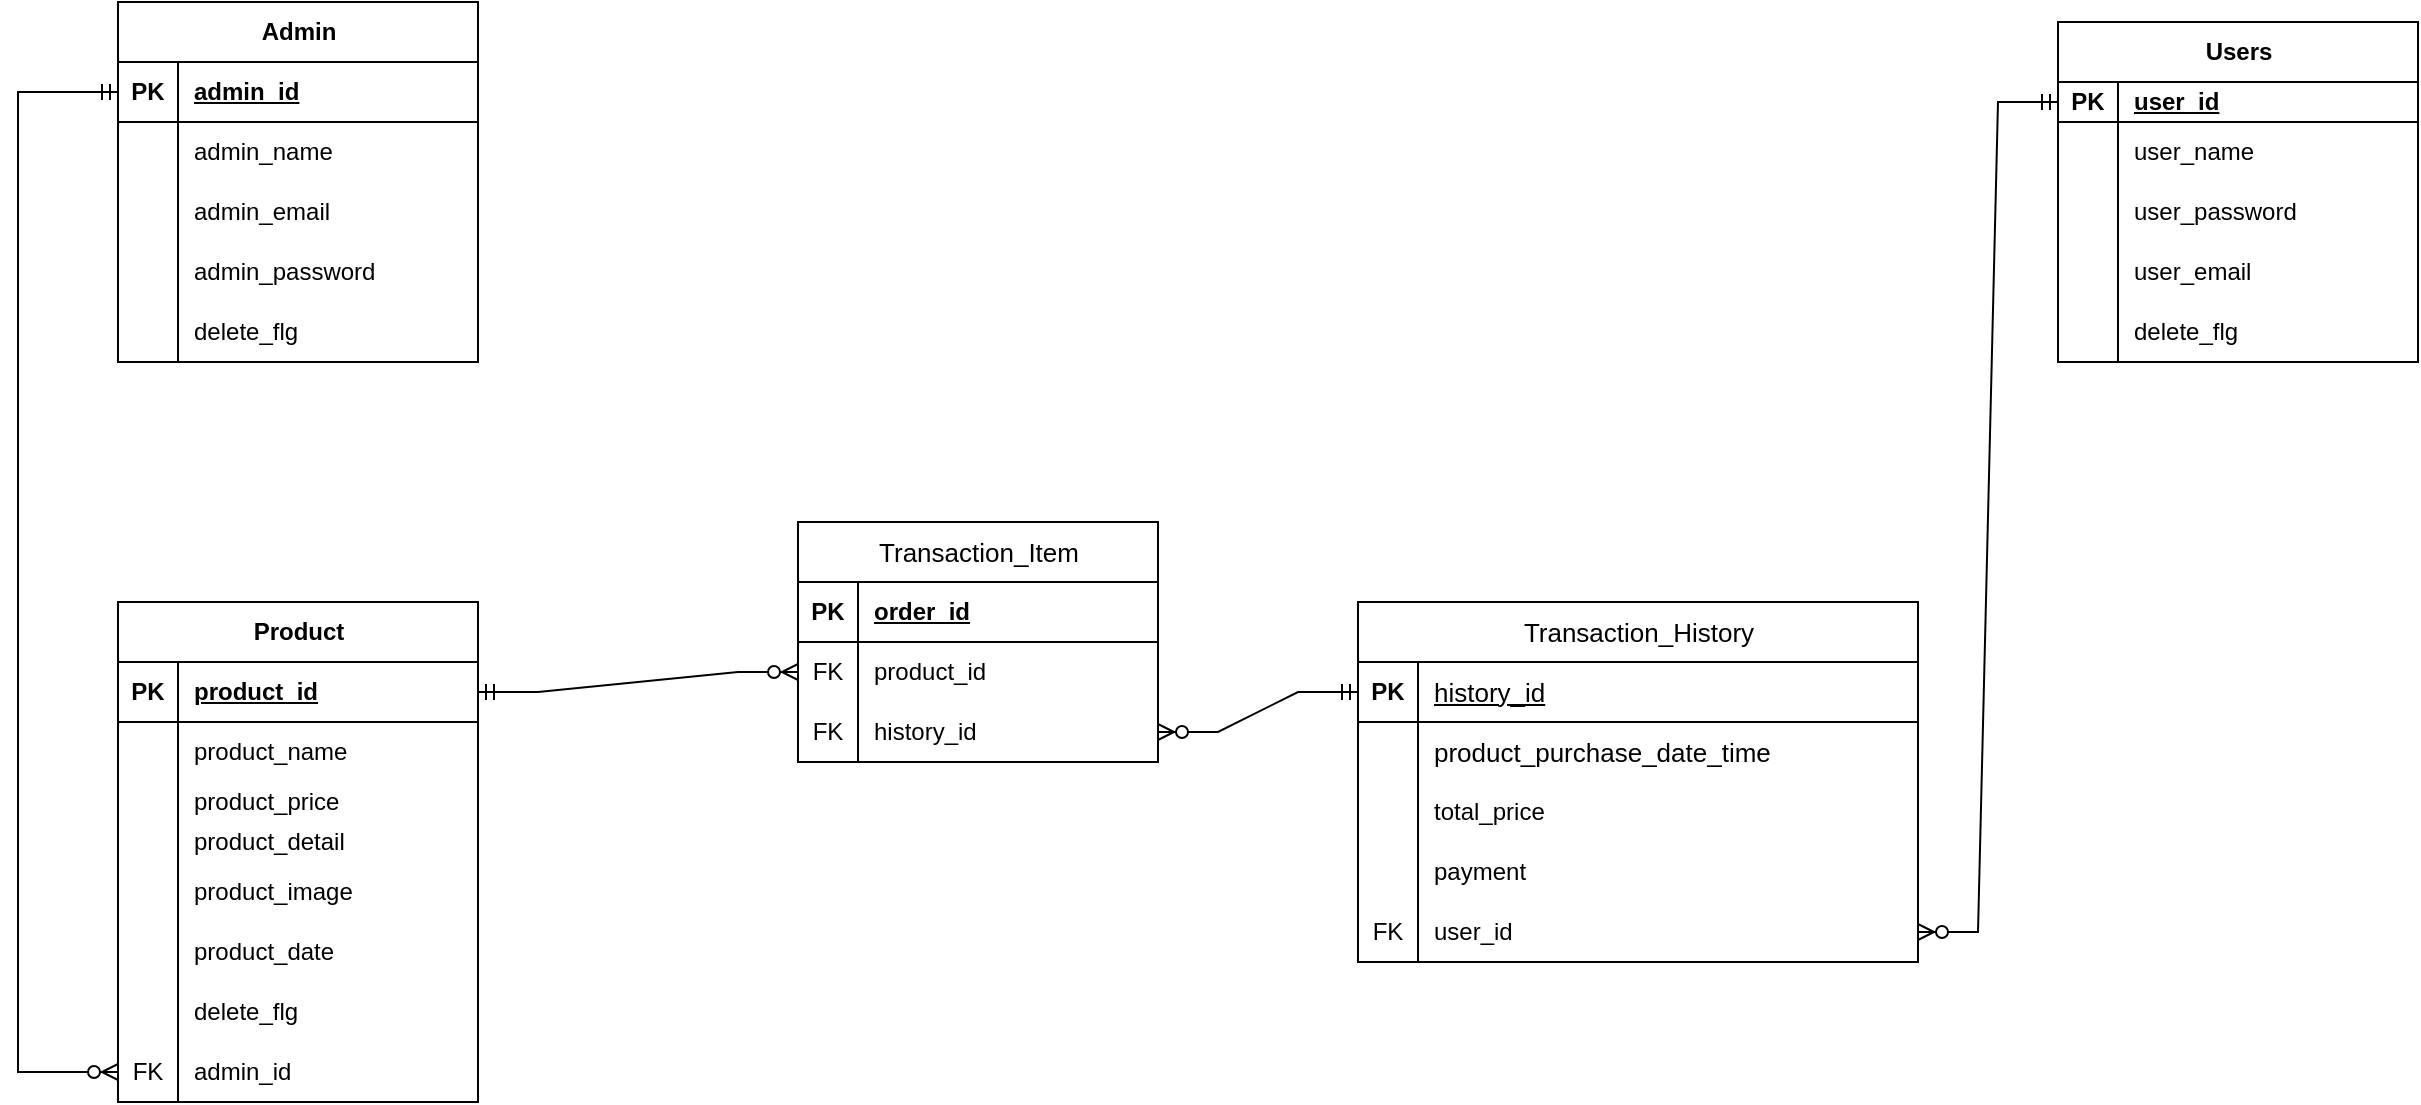 <mxfile version="24.0.1" type="device" pages="3">
  <diagram name="ER" id="mHWTuoAGhgJ_keY031KC">
    <mxGraphModel dx="2261" dy="746" grid="1" gridSize="10" guides="1" tooltips="1" connect="1" arrows="1" fold="1" page="1" pageScale="1" pageWidth="827" pageHeight="1169" math="0" shadow="0">
      <root>
        <mxCell id="0" />
        <mxCell id="1" parent="0" />
        <mxCell id="virGl1MWygmbbHJwFy9H-1" value="Admin" style="shape=table;startSize=30;container=1;collapsible=1;childLayout=tableLayout;fixedRows=1;rowLines=0;fontStyle=1;align=center;resizeLast=1;html=1;" parent="1" vertex="1">
          <mxGeometry x="50" y="20" width="180" height="180" as="geometry" />
        </mxCell>
        <mxCell id="virGl1MWygmbbHJwFy9H-2" value="" style="shape=tableRow;horizontal=0;startSize=0;swimlaneHead=0;swimlaneBody=0;fillColor=none;collapsible=0;dropTarget=0;points=[[0,0.5],[1,0.5]];portConstraint=eastwest;top=0;left=0;right=0;bottom=1;" parent="virGl1MWygmbbHJwFy9H-1" vertex="1">
          <mxGeometry y="30" width="180" height="30" as="geometry" />
        </mxCell>
        <mxCell id="virGl1MWygmbbHJwFy9H-3" value="PK" style="shape=partialRectangle;connectable=0;fillColor=none;top=0;left=0;bottom=0;right=0;fontStyle=1;overflow=hidden;whiteSpace=wrap;html=1;" parent="virGl1MWygmbbHJwFy9H-2" vertex="1">
          <mxGeometry width="30" height="30" as="geometry">
            <mxRectangle width="30" height="30" as="alternateBounds" />
          </mxGeometry>
        </mxCell>
        <mxCell id="virGl1MWygmbbHJwFy9H-4" value="admin_id" style="shape=partialRectangle;connectable=0;fillColor=none;top=0;left=0;bottom=0;right=0;align=left;spacingLeft=6;fontStyle=5;overflow=hidden;whiteSpace=wrap;html=1;" parent="virGl1MWygmbbHJwFy9H-2" vertex="1">
          <mxGeometry x="30" width="150" height="30" as="geometry">
            <mxRectangle width="150" height="30" as="alternateBounds" />
          </mxGeometry>
        </mxCell>
        <mxCell id="virGl1MWygmbbHJwFy9H-5" value="" style="shape=tableRow;horizontal=0;startSize=0;swimlaneHead=0;swimlaneBody=0;fillColor=none;collapsible=0;dropTarget=0;points=[[0,0.5],[1,0.5]];portConstraint=eastwest;top=0;left=0;right=0;bottom=0;" parent="virGl1MWygmbbHJwFy9H-1" vertex="1">
          <mxGeometry y="60" width="180" height="30" as="geometry" />
        </mxCell>
        <mxCell id="virGl1MWygmbbHJwFy9H-6" value="" style="shape=partialRectangle;connectable=0;fillColor=none;top=0;left=0;bottom=0;right=0;editable=1;overflow=hidden;whiteSpace=wrap;html=1;" parent="virGl1MWygmbbHJwFy9H-5" vertex="1">
          <mxGeometry width="30" height="30" as="geometry">
            <mxRectangle width="30" height="30" as="alternateBounds" />
          </mxGeometry>
        </mxCell>
        <mxCell id="virGl1MWygmbbHJwFy9H-7" value="admin_name" style="shape=partialRectangle;connectable=0;fillColor=none;top=0;left=0;bottom=0;right=0;align=left;spacingLeft=6;overflow=hidden;whiteSpace=wrap;html=1;" parent="virGl1MWygmbbHJwFy9H-5" vertex="1">
          <mxGeometry x="30" width="150" height="30" as="geometry">
            <mxRectangle width="150" height="30" as="alternateBounds" />
          </mxGeometry>
        </mxCell>
        <mxCell id="virGl1MWygmbbHJwFy9H-8" value="" style="shape=tableRow;horizontal=0;startSize=0;swimlaneHead=0;swimlaneBody=0;fillColor=none;collapsible=0;dropTarget=0;points=[[0,0.5],[1,0.5]];portConstraint=eastwest;top=0;left=0;right=0;bottom=0;" parent="virGl1MWygmbbHJwFy9H-1" vertex="1">
          <mxGeometry y="90" width="180" height="30" as="geometry" />
        </mxCell>
        <mxCell id="virGl1MWygmbbHJwFy9H-9" value="" style="shape=partialRectangle;connectable=0;fillColor=none;top=0;left=0;bottom=0;right=0;editable=1;overflow=hidden;whiteSpace=wrap;html=1;" parent="virGl1MWygmbbHJwFy9H-8" vertex="1">
          <mxGeometry width="30" height="30" as="geometry">
            <mxRectangle width="30" height="30" as="alternateBounds" />
          </mxGeometry>
        </mxCell>
        <mxCell id="virGl1MWygmbbHJwFy9H-10" value="admin_email" style="shape=partialRectangle;connectable=0;fillColor=none;top=0;left=0;bottom=0;right=0;align=left;spacingLeft=6;overflow=hidden;whiteSpace=wrap;html=1;" parent="virGl1MWygmbbHJwFy9H-8" vertex="1">
          <mxGeometry x="30" width="150" height="30" as="geometry">
            <mxRectangle width="150" height="30" as="alternateBounds" />
          </mxGeometry>
        </mxCell>
        <mxCell id="virGl1MWygmbbHJwFy9H-11" value="" style="shape=tableRow;horizontal=0;startSize=0;swimlaneHead=0;swimlaneBody=0;fillColor=none;collapsible=0;dropTarget=0;points=[[0,0.5],[1,0.5]];portConstraint=eastwest;top=0;left=0;right=0;bottom=0;" parent="virGl1MWygmbbHJwFy9H-1" vertex="1">
          <mxGeometry y="120" width="180" height="30" as="geometry" />
        </mxCell>
        <mxCell id="virGl1MWygmbbHJwFy9H-12" value="" style="shape=partialRectangle;connectable=0;fillColor=none;top=0;left=0;bottom=0;right=0;editable=1;overflow=hidden;whiteSpace=wrap;html=1;" parent="virGl1MWygmbbHJwFy9H-11" vertex="1">
          <mxGeometry width="30" height="30" as="geometry">
            <mxRectangle width="30" height="30" as="alternateBounds" />
          </mxGeometry>
        </mxCell>
        <mxCell id="virGl1MWygmbbHJwFy9H-13" value="admin_password" style="shape=partialRectangle;connectable=0;fillColor=none;top=0;left=0;bottom=0;right=0;align=left;spacingLeft=6;overflow=hidden;whiteSpace=wrap;html=1;" parent="virGl1MWygmbbHJwFy9H-11" vertex="1">
          <mxGeometry x="30" width="150" height="30" as="geometry">
            <mxRectangle width="150" height="30" as="alternateBounds" />
          </mxGeometry>
        </mxCell>
        <mxCell id="virGl1MWygmbbHJwFy9H-14" style="shape=tableRow;horizontal=0;startSize=0;swimlaneHead=0;swimlaneBody=0;fillColor=none;collapsible=0;dropTarget=0;points=[[0,0.5],[1,0.5]];portConstraint=eastwest;top=0;left=0;right=0;bottom=0;" parent="virGl1MWygmbbHJwFy9H-1" vertex="1">
          <mxGeometry y="150" width="180" height="30" as="geometry" />
        </mxCell>
        <mxCell id="virGl1MWygmbbHJwFy9H-15" style="shape=partialRectangle;connectable=0;fillColor=none;top=0;left=0;bottom=0;right=0;editable=1;overflow=hidden;whiteSpace=wrap;html=1;" parent="virGl1MWygmbbHJwFy9H-14" vertex="1">
          <mxGeometry width="30" height="30" as="geometry">
            <mxRectangle width="30" height="30" as="alternateBounds" />
          </mxGeometry>
        </mxCell>
        <mxCell id="virGl1MWygmbbHJwFy9H-16" value="delete_flg" style="shape=partialRectangle;connectable=0;fillColor=none;top=0;left=0;bottom=0;right=0;align=left;spacingLeft=6;overflow=hidden;whiteSpace=wrap;html=1;" parent="virGl1MWygmbbHJwFy9H-14" vertex="1">
          <mxGeometry x="30" width="150" height="30" as="geometry">
            <mxRectangle width="150" height="30" as="alternateBounds" />
          </mxGeometry>
        </mxCell>
        <mxCell id="virGl1MWygmbbHJwFy9H-17" value="&lt;span style=&quot;font-family: Arial; font-size: 13px; font-weight: 400; text-align: left; white-space: pre-wrap; background-color: rgb(255, 255, 255);&quot;&gt;Transaction_History&lt;/span&gt;" style="shape=table;startSize=30;container=1;collapsible=1;childLayout=tableLayout;fixedRows=1;rowLines=0;fontStyle=1;align=center;resizeLast=1;html=1;" parent="1" vertex="1">
          <mxGeometry x="670" y="320" width="280" height="180" as="geometry" />
        </mxCell>
        <mxCell id="virGl1MWygmbbHJwFy9H-18" value="" style="shape=tableRow;horizontal=0;startSize=0;swimlaneHead=0;swimlaneBody=0;fillColor=none;collapsible=0;dropTarget=0;points=[[0,0.5],[1,0.5]];portConstraint=eastwest;top=0;left=0;right=0;bottom=1;" parent="virGl1MWygmbbHJwFy9H-17" vertex="1">
          <mxGeometry y="30" width="280" height="30" as="geometry" />
        </mxCell>
        <mxCell id="virGl1MWygmbbHJwFy9H-19" value="PK" style="shape=partialRectangle;connectable=0;fillColor=none;top=0;left=0;bottom=0;right=0;fontStyle=1;overflow=hidden;whiteSpace=wrap;html=1;" parent="virGl1MWygmbbHJwFy9H-18" vertex="1">
          <mxGeometry width="30" height="30" as="geometry">
            <mxRectangle width="30" height="30" as="alternateBounds" />
          </mxGeometry>
        </mxCell>
        <mxCell id="virGl1MWygmbbHJwFy9H-20" value="&lt;span style=&quot;font-family: Arial; font-size: 13px; font-weight: 400; white-space-collapse: preserve; background-color: rgb(255, 255, 255);&quot;&gt;history_id&lt;/span&gt;" style="shape=partialRectangle;connectable=0;fillColor=none;top=0;left=0;bottom=0;right=0;align=left;spacingLeft=6;fontStyle=5;overflow=hidden;whiteSpace=wrap;html=1;" parent="virGl1MWygmbbHJwFy9H-18" vertex="1">
          <mxGeometry x="30" width="250" height="30" as="geometry">
            <mxRectangle width="250" height="30" as="alternateBounds" />
          </mxGeometry>
        </mxCell>
        <mxCell id="virGl1MWygmbbHJwFy9H-21" value="" style="shape=tableRow;horizontal=0;startSize=0;swimlaneHead=0;swimlaneBody=0;fillColor=none;collapsible=0;dropTarget=0;points=[[0,0.5],[1,0.5]];portConstraint=eastwest;top=0;left=0;right=0;bottom=0;" parent="virGl1MWygmbbHJwFy9H-17" vertex="1">
          <mxGeometry y="60" width="280" height="30" as="geometry" />
        </mxCell>
        <mxCell id="virGl1MWygmbbHJwFy9H-22" value="" style="shape=partialRectangle;connectable=0;fillColor=none;top=0;left=0;bottom=0;right=0;editable=1;overflow=hidden;whiteSpace=wrap;html=1;" parent="virGl1MWygmbbHJwFy9H-21" vertex="1">
          <mxGeometry width="30" height="30" as="geometry">
            <mxRectangle width="30" height="30" as="alternateBounds" />
          </mxGeometry>
        </mxCell>
        <mxCell id="virGl1MWygmbbHJwFy9H-23" value="&lt;span style=&quot;font-family: Arial; font-size: 13px; white-space-collapse: preserve; background-color: rgb(255, 255, 255);&quot;&gt;product_purchase_date_time&lt;/span&gt;" style="shape=partialRectangle;connectable=0;fillColor=none;top=0;left=0;bottom=0;right=0;align=left;spacingLeft=6;overflow=hidden;whiteSpace=wrap;html=1;" parent="virGl1MWygmbbHJwFy9H-21" vertex="1">
          <mxGeometry x="30" width="250" height="30" as="geometry">
            <mxRectangle width="250" height="30" as="alternateBounds" />
          </mxGeometry>
        </mxCell>
        <mxCell id="virGl1MWygmbbHJwFy9H-24" value="" style="shape=tableRow;horizontal=0;startSize=0;swimlaneHead=0;swimlaneBody=0;fillColor=none;collapsible=0;dropTarget=0;points=[[0,0.5],[1,0.5]];portConstraint=eastwest;top=0;left=0;right=0;bottom=0;" parent="virGl1MWygmbbHJwFy9H-17" vertex="1">
          <mxGeometry y="90" width="280" height="30" as="geometry" />
        </mxCell>
        <mxCell id="virGl1MWygmbbHJwFy9H-25" value="" style="shape=partialRectangle;connectable=0;fillColor=none;top=0;left=0;bottom=0;right=0;editable=1;overflow=hidden;whiteSpace=wrap;html=1;" parent="virGl1MWygmbbHJwFy9H-24" vertex="1">
          <mxGeometry width="30" height="30" as="geometry">
            <mxRectangle width="30" height="30" as="alternateBounds" />
          </mxGeometry>
        </mxCell>
        <mxCell id="virGl1MWygmbbHJwFy9H-26" value="total_price" style="shape=partialRectangle;connectable=0;fillColor=none;top=0;left=0;bottom=0;right=0;align=left;spacingLeft=6;overflow=hidden;whiteSpace=wrap;html=1;" parent="virGl1MWygmbbHJwFy9H-24" vertex="1">
          <mxGeometry x="30" width="250" height="30" as="geometry">
            <mxRectangle width="250" height="30" as="alternateBounds" />
          </mxGeometry>
        </mxCell>
        <mxCell id="virGl1MWygmbbHJwFy9H-27" value="" style="shape=tableRow;horizontal=0;startSize=0;swimlaneHead=0;swimlaneBody=0;fillColor=none;collapsible=0;dropTarget=0;points=[[0,0.5],[1,0.5]];portConstraint=eastwest;top=0;left=0;right=0;bottom=0;" parent="virGl1MWygmbbHJwFy9H-17" vertex="1">
          <mxGeometry y="120" width="280" height="30" as="geometry" />
        </mxCell>
        <mxCell id="virGl1MWygmbbHJwFy9H-28" value="" style="shape=partialRectangle;connectable=0;fillColor=none;top=0;left=0;bottom=0;right=0;editable=1;overflow=hidden;whiteSpace=wrap;html=1;" parent="virGl1MWygmbbHJwFy9H-27" vertex="1">
          <mxGeometry width="30" height="30" as="geometry">
            <mxRectangle width="30" height="30" as="alternateBounds" />
          </mxGeometry>
        </mxCell>
        <mxCell id="virGl1MWygmbbHJwFy9H-29" value="payment" style="shape=partialRectangle;connectable=0;fillColor=none;top=0;left=0;bottom=0;right=0;align=left;spacingLeft=6;overflow=hidden;whiteSpace=wrap;html=1;" parent="virGl1MWygmbbHJwFy9H-27" vertex="1">
          <mxGeometry x="30" width="250" height="30" as="geometry">
            <mxRectangle width="250" height="30" as="alternateBounds" />
          </mxGeometry>
        </mxCell>
        <mxCell id="virGl1MWygmbbHJwFy9H-95" style="shape=tableRow;horizontal=0;startSize=0;swimlaneHead=0;swimlaneBody=0;fillColor=none;collapsible=0;dropTarget=0;points=[[0,0.5],[1,0.5]];portConstraint=eastwest;top=0;left=0;right=0;bottom=0;" parent="virGl1MWygmbbHJwFy9H-17" vertex="1">
          <mxGeometry y="150" width="280" height="30" as="geometry" />
        </mxCell>
        <mxCell id="virGl1MWygmbbHJwFy9H-96" value="FK" style="shape=partialRectangle;connectable=0;fillColor=none;top=0;left=0;bottom=0;right=0;editable=1;overflow=hidden;whiteSpace=wrap;html=1;" parent="virGl1MWygmbbHJwFy9H-95" vertex="1">
          <mxGeometry width="30" height="30" as="geometry">
            <mxRectangle width="30" height="30" as="alternateBounds" />
          </mxGeometry>
        </mxCell>
        <mxCell id="virGl1MWygmbbHJwFy9H-97" value="user_id" style="shape=partialRectangle;connectable=0;fillColor=none;top=0;left=0;bottom=0;right=0;align=left;spacingLeft=6;overflow=hidden;whiteSpace=wrap;html=1;" parent="virGl1MWygmbbHJwFy9H-95" vertex="1">
          <mxGeometry x="30" width="250" height="30" as="geometry">
            <mxRectangle width="250" height="30" as="alternateBounds" />
          </mxGeometry>
        </mxCell>
        <mxCell id="virGl1MWygmbbHJwFy9H-30" value="Users" style="shape=table;startSize=30;container=1;collapsible=1;childLayout=tableLayout;fixedRows=1;rowLines=0;fontStyle=1;align=center;resizeLast=1;html=1;" parent="1" vertex="1">
          <mxGeometry x="1020" y="30" width="180" height="170" as="geometry" />
        </mxCell>
        <mxCell id="virGl1MWygmbbHJwFy9H-31" value="" style="shape=tableRow;horizontal=0;startSize=0;swimlaneHead=0;swimlaneBody=0;fillColor=none;collapsible=0;dropTarget=0;points=[[0,0.5],[1,0.5]];portConstraint=eastwest;top=0;left=0;right=0;bottom=1;" parent="virGl1MWygmbbHJwFy9H-30" vertex="1">
          <mxGeometry y="30" width="180" height="20" as="geometry" />
        </mxCell>
        <mxCell id="virGl1MWygmbbHJwFy9H-32" value="PK" style="shape=partialRectangle;connectable=0;fillColor=none;top=0;left=0;bottom=0;right=0;fontStyle=1;overflow=hidden;whiteSpace=wrap;html=1;" parent="virGl1MWygmbbHJwFy9H-31" vertex="1">
          <mxGeometry width="30" height="20" as="geometry">
            <mxRectangle width="30" height="20" as="alternateBounds" />
          </mxGeometry>
        </mxCell>
        <mxCell id="virGl1MWygmbbHJwFy9H-33" value="user_id" style="shape=partialRectangle;connectable=0;fillColor=none;top=0;left=0;bottom=0;right=0;align=left;spacingLeft=6;fontStyle=5;overflow=hidden;whiteSpace=wrap;html=1;" parent="virGl1MWygmbbHJwFy9H-31" vertex="1">
          <mxGeometry x="30" width="150" height="20" as="geometry">
            <mxRectangle width="150" height="20" as="alternateBounds" />
          </mxGeometry>
        </mxCell>
        <mxCell id="virGl1MWygmbbHJwFy9H-34" value="" style="shape=tableRow;horizontal=0;startSize=0;swimlaneHead=0;swimlaneBody=0;fillColor=none;collapsible=0;dropTarget=0;points=[[0,0.5],[1,0.5]];portConstraint=eastwest;top=0;left=0;right=0;bottom=0;" parent="virGl1MWygmbbHJwFy9H-30" vertex="1">
          <mxGeometry y="50" width="180" height="30" as="geometry" />
        </mxCell>
        <mxCell id="virGl1MWygmbbHJwFy9H-35" value="" style="shape=partialRectangle;connectable=0;fillColor=none;top=0;left=0;bottom=0;right=0;editable=1;overflow=hidden;whiteSpace=wrap;html=1;" parent="virGl1MWygmbbHJwFy9H-34" vertex="1">
          <mxGeometry width="30" height="30" as="geometry">
            <mxRectangle width="30" height="30" as="alternateBounds" />
          </mxGeometry>
        </mxCell>
        <mxCell id="virGl1MWygmbbHJwFy9H-36" value="user_name" style="shape=partialRectangle;connectable=0;fillColor=none;top=0;left=0;bottom=0;right=0;align=left;spacingLeft=6;overflow=hidden;whiteSpace=wrap;html=1;" parent="virGl1MWygmbbHJwFy9H-34" vertex="1">
          <mxGeometry x="30" width="150" height="30" as="geometry">
            <mxRectangle width="150" height="30" as="alternateBounds" />
          </mxGeometry>
        </mxCell>
        <mxCell id="virGl1MWygmbbHJwFy9H-37" value="" style="shape=tableRow;horizontal=0;startSize=0;swimlaneHead=0;swimlaneBody=0;fillColor=none;collapsible=0;dropTarget=0;points=[[0,0.5],[1,0.5]];portConstraint=eastwest;top=0;left=0;right=0;bottom=0;" parent="virGl1MWygmbbHJwFy9H-30" vertex="1">
          <mxGeometry y="80" width="180" height="30" as="geometry" />
        </mxCell>
        <mxCell id="virGl1MWygmbbHJwFy9H-38" value="" style="shape=partialRectangle;connectable=0;fillColor=none;top=0;left=0;bottom=0;right=0;editable=1;overflow=hidden;whiteSpace=wrap;html=1;" parent="virGl1MWygmbbHJwFy9H-37" vertex="1">
          <mxGeometry width="30" height="30" as="geometry">
            <mxRectangle width="30" height="30" as="alternateBounds" />
          </mxGeometry>
        </mxCell>
        <mxCell id="virGl1MWygmbbHJwFy9H-39" value="user_password" style="shape=partialRectangle;connectable=0;fillColor=none;top=0;left=0;bottom=0;right=0;align=left;spacingLeft=6;overflow=hidden;whiteSpace=wrap;html=1;" parent="virGl1MWygmbbHJwFy9H-37" vertex="1">
          <mxGeometry x="30" width="150" height="30" as="geometry">
            <mxRectangle width="150" height="30" as="alternateBounds" />
          </mxGeometry>
        </mxCell>
        <mxCell id="virGl1MWygmbbHJwFy9H-40" value="" style="shape=tableRow;horizontal=0;startSize=0;swimlaneHead=0;swimlaneBody=0;fillColor=none;collapsible=0;dropTarget=0;points=[[0,0.5],[1,0.5]];portConstraint=eastwest;top=0;left=0;right=0;bottom=0;" parent="virGl1MWygmbbHJwFy9H-30" vertex="1">
          <mxGeometry y="110" width="180" height="30" as="geometry" />
        </mxCell>
        <mxCell id="virGl1MWygmbbHJwFy9H-41" value="" style="shape=partialRectangle;connectable=0;fillColor=none;top=0;left=0;bottom=0;right=0;editable=1;overflow=hidden;whiteSpace=wrap;html=1;" parent="virGl1MWygmbbHJwFy9H-40" vertex="1">
          <mxGeometry width="30" height="30" as="geometry">
            <mxRectangle width="30" height="30" as="alternateBounds" />
          </mxGeometry>
        </mxCell>
        <mxCell id="virGl1MWygmbbHJwFy9H-42" value="user_email" style="shape=partialRectangle;connectable=0;fillColor=none;top=0;left=0;bottom=0;right=0;align=left;spacingLeft=6;overflow=hidden;whiteSpace=wrap;html=1;" parent="virGl1MWygmbbHJwFy9H-40" vertex="1">
          <mxGeometry x="30" width="150" height="30" as="geometry">
            <mxRectangle width="150" height="30" as="alternateBounds" />
          </mxGeometry>
        </mxCell>
        <mxCell id="virGl1MWygmbbHJwFy9H-91" style="shape=tableRow;horizontal=0;startSize=0;swimlaneHead=0;swimlaneBody=0;fillColor=none;collapsible=0;dropTarget=0;points=[[0,0.5],[1,0.5]];portConstraint=eastwest;top=0;left=0;right=0;bottom=0;" parent="virGl1MWygmbbHJwFy9H-30" vertex="1">
          <mxGeometry y="140" width="180" height="30" as="geometry" />
        </mxCell>
        <mxCell id="virGl1MWygmbbHJwFy9H-92" style="shape=partialRectangle;connectable=0;fillColor=none;top=0;left=0;bottom=0;right=0;editable=1;overflow=hidden;whiteSpace=wrap;html=1;" parent="virGl1MWygmbbHJwFy9H-91" vertex="1">
          <mxGeometry width="30" height="30" as="geometry">
            <mxRectangle width="30" height="30" as="alternateBounds" />
          </mxGeometry>
        </mxCell>
        <mxCell id="virGl1MWygmbbHJwFy9H-93" value="delete_flg" style="shape=partialRectangle;connectable=0;fillColor=none;top=0;left=0;bottom=0;right=0;align=left;spacingLeft=6;overflow=hidden;whiteSpace=wrap;html=1;" parent="virGl1MWygmbbHJwFy9H-91" vertex="1">
          <mxGeometry x="30" width="150" height="30" as="geometry">
            <mxRectangle width="150" height="30" as="alternateBounds" />
          </mxGeometry>
        </mxCell>
        <mxCell id="virGl1MWygmbbHJwFy9H-43" value="Product" style="shape=table;startSize=30;container=1;collapsible=1;childLayout=tableLayout;fixedRows=1;rowLines=0;fontStyle=1;align=center;resizeLast=1;html=1;" parent="1" vertex="1">
          <mxGeometry x="50" y="320" width="180" height="250" as="geometry" />
        </mxCell>
        <mxCell id="virGl1MWygmbbHJwFy9H-44" value="" style="shape=tableRow;horizontal=0;startSize=0;swimlaneHead=0;swimlaneBody=0;fillColor=none;collapsible=0;dropTarget=0;points=[[0,0.5],[1,0.5]];portConstraint=eastwest;top=0;left=0;right=0;bottom=1;" parent="virGl1MWygmbbHJwFy9H-43" vertex="1">
          <mxGeometry y="30" width="180" height="30" as="geometry" />
        </mxCell>
        <mxCell id="virGl1MWygmbbHJwFy9H-45" value="PK" style="shape=partialRectangle;connectable=0;fillColor=none;top=0;left=0;bottom=0;right=0;fontStyle=1;overflow=hidden;whiteSpace=wrap;html=1;" parent="virGl1MWygmbbHJwFy9H-44" vertex="1">
          <mxGeometry width="30" height="30" as="geometry">
            <mxRectangle width="30" height="30" as="alternateBounds" />
          </mxGeometry>
        </mxCell>
        <mxCell id="virGl1MWygmbbHJwFy9H-46" value="product_id" style="shape=partialRectangle;connectable=0;fillColor=none;top=0;left=0;bottom=0;right=0;align=left;spacingLeft=6;fontStyle=5;overflow=hidden;whiteSpace=wrap;html=1;" parent="virGl1MWygmbbHJwFy9H-44" vertex="1">
          <mxGeometry x="30" width="150" height="30" as="geometry">
            <mxRectangle width="150" height="30" as="alternateBounds" />
          </mxGeometry>
        </mxCell>
        <mxCell id="virGl1MWygmbbHJwFy9H-47" value="" style="shape=tableRow;horizontal=0;startSize=0;swimlaneHead=0;swimlaneBody=0;fillColor=none;collapsible=0;dropTarget=0;points=[[0,0.5],[1,0.5]];portConstraint=eastwest;top=0;left=0;right=0;bottom=0;" parent="virGl1MWygmbbHJwFy9H-43" vertex="1">
          <mxGeometry y="60" width="180" height="30" as="geometry" />
        </mxCell>
        <mxCell id="virGl1MWygmbbHJwFy9H-48" value="" style="shape=partialRectangle;connectable=0;fillColor=none;top=0;left=0;bottom=0;right=0;editable=1;overflow=hidden;whiteSpace=wrap;html=1;" parent="virGl1MWygmbbHJwFy9H-47" vertex="1">
          <mxGeometry width="30" height="30" as="geometry">
            <mxRectangle width="30" height="30" as="alternateBounds" />
          </mxGeometry>
        </mxCell>
        <mxCell id="virGl1MWygmbbHJwFy9H-49" value="product_name" style="shape=partialRectangle;connectable=0;fillColor=none;top=0;left=0;bottom=0;right=0;align=left;spacingLeft=6;overflow=hidden;whiteSpace=wrap;html=1;" parent="virGl1MWygmbbHJwFy9H-47" vertex="1">
          <mxGeometry x="30" width="150" height="30" as="geometry">
            <mxRectangle width="150" height="30" as="alternateBounds" />
          </mxGeometry>
        </mxCell>
        <mxCell id="virGl1MWygmbbHJwFy9H-50" value="" style="shape=tableRow;horizontal=0;startSize=0;swimlaneHead=0;swimlaneBody=0;fillColor=none;collapsible=0;dropTarget=0;points=[[0,0.5],[1,0.5]];portConstraint=eastwest;top=0;left=0;right=0;bottom=0;" parent="virGl1MWygmbbHJwFy9H-43" vertex="1">
          <mxGeometry y="90" width="180" height="20" as="geometry" />
        </mxCell>
        <mxCell id="virGl1MWygmbbHJwFy9H-51" value="" style="shape=partialRectangle;connectable=0;fillColor=none;top=0;left=0;bottom=0;right=0;editable=1;overflow=hidden;whiteSpace=wrap;html=1;" parent="virGl1MWygmbbHJwFy9H-50" vertex="1">
          <mxGeometry width="30" height="20" as="geometry">
            <mxRectangle width="30" height="20" as="alternateBounds" />
          </mxGeometry>
        </mxCell>
        <mxCell id="virGl1MWygmbbHJwFy9H-52" value="product_price" style="shape=partialRectangle;connectable=0;fillColor=none;top=0;left=0;bottom=0;right=0;align=left;spacingLeft=6;overflow=hidden;whiteSpace=wrap;html=1;" parent="virGl1MWygmbbHJwFy9H-50" vertex="1">
          <mxGeometry x="30" width="150" height="20" as="geometry">
            <mxRectangle width="150" height="20" as="alternateBounds" />
          </mxGeometry>
        </mxCell>
        <mxCell id="virGl1MWygmbbHJwFy9H-53" value="" style="shape=tableRow;horizontal=0;startSize=0;swimlaneHead=0;swimlaneBody=0;fillColor=none;collapsible=0;dropTarget=0;points=[[0,0.5],[1,0.5]];portConstraint=eastwest;top=0;left=0;right=0;bottom=0;" parent="virGl1MWygmbbHJwFy9H-43" vertex="1">
          <mxGeometry y="110" width="180" height="20" as="geometry" />
        </mxCell>
        <mxCell id="virGl1MWygmbbHJwFy9H-54" value="" style="shape=partialRectangle;connectable=0;fillColor=none;top=0;left=0;bottom=0;right=0;editable=1;overflow=hidden;whiteSpace=wrap;html=1;" parent="virGl1MWygmbbHJwFy9H-53" vertex="1">
          <mxGeometry width="30" height="20" as="geometry">
            <mxRectangle width="30" height="20" as="alternateBounds" />
          </mxGeometry>
        </mxCell>
        <mxCell id="virGl1MWygmbbHJwFy9H-55" value="product_detail" style="shape=partialRectangle;connectable=0;fillColor=none;top=0;left=0;bottom=0;right=0;align=left;spacingLeft=6;overflow=hidden;whiteSpace=wrap;html=1;" parent="virGl1MWygmbbHJwFy9H-53" vertex="1">
          <mxGeometry x="30" width="150" height="20" as="geometry">
            <mxRectangle width="150" height="20" as="alternateBounds" />
          </mxGeometry>
        </mxCell>
        <mxCell id="virGl1MWygmbbHJwFy9H-82" style="shape=tableRow;horizontal=0;startSize=0;swimlaneHead=0;swimlaneBody=0;fillColor=none;collapsible=0;dropTarget=0;points=[[0,0.5],[1,0.5]];portConstraint=eastwest;top=0;left=0;right=0;bottom=0;" parent="virGl1MWygmbbHJwFy9H-43" vertex="1">
          <mxGeometry y="130" width="180" height="30" as="geometry" />
        </mxCell>
        <mxCell id="virGl1MWygmbbHJwFy9H-83" style="shape=partialRectangle;connectable=0;fillColor=none;top=0;left=0;bottom=0;right=0;editable=1;overflow=hidden;whiteSpace=wrap;html=1;" parent="virGl1MWygmbbHJwFy9H-82" vertex="1">
          <mxGeometry width="30" height="30" as="geometry">
            <mxRectangle width="30" height="30" as="alternateBounds" />
          </mxGeometry>
        </mxCell>
        <mxCell id="virGl1MWygmbbHJwFy9H-84" value="product_image" style="shape=partialRectangle;connectable=0;fillColor=none;top=0;left=0;bottom=0;right=0;align=left;spacingLeft=6;overflow=hidden;whiteSpace=wrap;html=1;" parent="virGl1MWygmbbHJwFy9H-82" vertex="1">
          <mxGeometry x="30" width="150" height="30" as="geometry">
            <mxRectangle width="150" height="30" as="alternateBounds" />
          </mxGeometry>
        </mxCell>
        <mxCell id="virGl1MWygmbbHJwFy9H-85" style="shape=tableRow;horizontal=0;startSize=0;swimlaneHead=0;swimlaneBody=0;fillColor=none;collapsible=0;dropTarget=0;points=[[0,0.5],[1,0.5]];portConstraint=eastwest;top=0;left=0;right=0;bottom=0;" parent="virGl1MWygmbbHJwFy9H-43" vertex="1">
          <mxGeometry y="160" width="180" height="30" as="geometry" />
        </mxCell>
        <mxCell id="virGl1MWygmbbHJwFy9H-86" style="shape=partialRectangle;connectable=0;fillColor=none;top=0;left=0;bottom=0;right=0;editable=1;overflow=hidden;whiteSpace=wrap;html=1;" parent="virGl1MWygmbbHJwFy9H-85" vertex="1">
          <mxGeometry width="30" height="30" as="geometry">
            <mxRectangle width="30" height="30" as="alternateBounds" />
          </mxGeometry>
        </mxCell>
        <mxCell id="virGl1MWygmbbHJwFy9H-87" value="product_date" style="shape=partialRectangle;connectable=0;fillColor=none;top=0;left=0;bottom=0;right=0;align=left;spacingLeft=6;overflow=hidden;whiteSpace=wrap;html=1;" parent="virGl1MWygmbbHJwFy9H-85" vertex="1">
          <mxGeometry x="30" width="150" height="30" as="geometry">
            <mxRectangle width="150" height="30" as="alternateBounds" />
          </mxGeometry>
        </mxCell>
        <mxCell id="virGl1MWygmbbHJwFy9H-88" style="shape=tableRow;horizontal=0;startSize=0;swimlaneHead=0;swimlaneBody=0;fillColor=none;collapsible=0;dropTarget=0;points=[[0,0.5],[1,0.5]];portConstraint=eastwest;top=0;left=0;right=0;bottom=0;" parent="virGl1MWygmbbHJwFy9H-43" vertex="1">
          <mxGeometry y="190" width="180" height="30" as="geometry" />
        </mxCell>
        <mxCell id="virGl1MWygmbbHJwFy9H-89" style="shape=partialRectangle;connectable=0;fillColor=none;top=0;left=0;bottom=0;right=0;editable=1;overflow=hidden;whiteSpace=wrap;html=1;" parent="virGl1MWygmbbHJwFy9H-88" vertex="1">
          <mxGeometry width="30" height="30" as="geometry">
            <mxRectangle width="30" height="30" as="alternateBounds" />
          </mxGeometry>
        </mxCell>
        <mxCell id="virGl1MWygmbbHJwFy9H-90" value="delete_flg" style="shape=partialRectangle;connectable=0;fillColor=none;top=0;left=0;bottom=0;right=0;align=left;spacingLeft=6;overflow=hidden;whiteSpace=wrap;html=1;" parent="virGl1MWygmbbHJwFy9H-88" vertex="1">
          <mxGeometry x="30" width="150" height="30" as="geometry">
            <mxRectangle width="150" height="30" as="alternateBounds" />
          </mxGeometry>
        </mxCell>
        <mxCell id="virGl1MWygmbbHJwFy9H-114" style="shape=tableRow;horizontal=0;startSize=0;swimlaneHead=0;swimlaneBody=0;fillColor=none;collapsible=0;dropTarget=0;points=[[0,0.5],[1,0.5]];portConstraint=eastwest;top=0;left=0;right=0;bottom=0;" parent="virGl1MWygmbbHJwFy9H-43" vertex="1">
          <mxGeometry y="220" width="180" height="30" as="geometry" />
        </mxCell>
        <mxCell id="virGl1MWygmbbHJwFy9H-115" value="FK" style="shape=partialRectangle;connectable=0;fillColor=none;top=0;left=0;bottom=0;right=0;editable=1;overflow=hidden;whiteSpace=wrap;html=1;" parent="virGl1MWygmbbHJwFy9H-114" vertex="1">
          <mxGeometry width="30" height="30" as="geometry">
            <mxRectangle width="30" height="30" as="alternateBounds" />
          </mxGeometry>
        </mxCell>
        <mxCell id="virGl1MWygmbbHJwFy9H-116" value="admin_id" style="shape=partialRectangle;connectable=0;fillColor=none;top=0;left=0;bottom=0;right=0;align=left;spacingLeft=6;overflow=hidden;whiteSpace=wrap;html=1;" parent="virGl1MWygmbbHJwFy9H-114" vertex="1">
          <mxGeometry x="30" width="150" height="30" as="geometry">
            <mxRectangle width="150" height="30" as="alternateBounds" />
          </mxGeometry>
        </mxCell>
        <mxCell id="virGl1MWygmbbHJwFy9H-69" value="&lt;span style=&quot;font-family: Arial; font-size: 13px; font-weight: 400; text-align: left; white-space: pre-wrap; background-color: rgb(255, 255, 255);&quot;&gt;Transaction_Item&lt;/span&gt;" style="shape=table;startSize=30;container=1;collapsible=1;childLayout=tableLayout;fixedRows=1;rowLines=0;fontStyle=1;align=center;resizeLast=1;html=1;" parent="1" vertex="1">
          <mxGeometry x="390" y="280" width="180" height="120" as="geometry" />
        </mxCell>
        <mxCell id="virGl1MWygmbbHJwFy9H-70" value="" style="shape=tableRow;horizontal=0;startSize=0;swimlaneHead=0;swimlaneBody=0;fillColor=none;collapsible=0;dropTarget=0;points=[[0,0.5],[1,0.5]];portConstraint=eastwest;top=0;left=0;right=0;bottom=1;" parent="virGl1MWygmbbHJwFy9H-69" vertex="1">
          <mxGeometry y="30" width="180" height="30" as="geometry" />
        </mxCell>
        <mxCell id="virGl1MWygmbbHJwFy9H-71" value="PK" style="shape=partialRectangle;connectable=0;fillColor=none;top=0;left=0;bottom=0;right=0;fontStyle=1;overflow=hidden;whiteSpace=wrap;html=1;" parent="virGl1MWygmbbHJwFy9H-70" vertex="1">
          <mxGeometry width="30" height="30" as="geometry">
            <mxRectangle width="30" height="30" as="alternateBounds" />
          </mxGeometry>
        </mxCell>
        <mxCell id="virGl1MWygmbbHJwFy9H-72" value="order_id" style="shape=partialRectangle;connectable=0;fillColor=none;top=0;left=0;bottom=0;right=0;align=left;spacingLeft=6;fontStyle=5;overflow=hidden;whiteSpace=wrap;html=1;" parent="virGl1MWygmbbHJwFy9H-70" vertex="1">
          <mxGeometry x="30" width="150" height="30" as="geometry">
            <mxRectangle width="150" height="30" as="alternateBounds" />
          </mxGeometry>
        </mxCell>
        <mxCell id="virGl1MWygmbbHJwFy9H-73" value="" style="shape=tableRow;horizontal=0;startSize=0;swimlaneHead=0;swimlaneBody=0;fillColor=none;collapsible=0;dropTarget=0;points=[[0,0.5],[1,0.5]];portConstraint=eastwest;top=0;left=0;right=0;bottom=0;" parent="virGl1MWygmbbHJwFy9H-69" vertex="1">
          <mxGeometry y="60" width="180" height="30" as="geometry" />
        </mxCell>
        <mxCell id="virGl1MWygmbbHJwFy9H-74" value="FK" style="shape=partialRectangle;connectable=0;fillColor=none;top=0;left=0;bottom=0;right=0;editable=1;overflow=hidden;whiteSpace=wrap;html=1;" parent="virGl1MWygmbbHJwFy9H-73" vertex="1">
          <mxGeometry width="30" height="30" as="geometry">
            <mxRectangle width="30" height="30" as="alternateBounds" />
          </mxGeometry>
        </mxCell>
        <mxCell id="virGl1MWygmbbHJwFy9H-75" value="product_id" style="shape=partialRectangle;connectable=0;fillColor=none;top=0;left=0;bottom=0;right=0;align=left;spacingLeft=6;overflow=hidden;whiteSpace=wrap;html=1;" parent="virGl1MWygmbbHJwFy9H-73" vertex="1">
          <mxGeometry x="30" width="150" height="30" as="geometry">
            <mxRectangle width="150" height="30" as="alternateBounds" />
          </mxGeometry>
        </mxCell>
        <mxCell id="virGl1MWygmbbHJwFy9H-76" value="" style="shape=tableRow;horizontal=0;startSize=0;swimlaneHead=0;swimlaneBody=0;fillColor=none;collapsible=0;dropTarget=0;points=[[0,0.5],[1,0.5]];portConstraint=eastwest;top=0;left=0;right=0;bottom=0;" parent="virGl1MWygmbbHJwFy9H-69" vertex="1">
          <mxGeometry y="90" width="180" height="30" as="geometry" />
        </mxCell>
        <mxCell id="virGl1MWygmbbHJwFy9H-77" value="FK" style="shape=partialRectangle;connectable=0;fillColor=none;top=0;left=0;bottom=0;right=0;editable=1;overflow=hidden;whiteSpace=wrap;html=1;" parent="virGl1MWygmbbHJwFy9H-76" vertex="1">
          <mxGeometry width="30" height="30" as="geometry">
            <mxRectangle width="30" height="30" as="alternateBounds" />
          </mxGeometry>
        </mxCell>
        <mxCell id="virGl1MWygmbbHJwFy9H-78" value="history_id" style="shape=partialRectangle;connectable=0;fillColor=none;top=0;left=0;bottom=0;right=0;align=left;spacingLeft=6;overflow=hidden;whiteSpace=wrap;html=1;" parent="virGl1MWygmbbHJwFy9H-76" vertex="1">
          <mxGeometry x="30" width="150" height="30" as="geometry">
            <mxRectangle width="150" height="30" as="alternateBounds" />
          </mxGeometry>
        </mxCell>
        <mxCell id="virGl1MWygmbbHJwFy9H-99" value="" style="edgeStyle=entityRelationEdgeStyle;fontSize=12;html=1;endArrow=ERzeroToMany;startArrow=ERmandOne;rounded=0;exitX=1;exitY=0.5;exitDx=0;exitDy=0;entryX=0;entryY=0.5;entryDx=0;entryDy=0;" parent="1" source="virGl1MWygmbbHJwFy9H-44" target="virGl1MWygmbbHJwFy9H-73" edge="1">
          <mxGeometry width="100" height="100" relative="1" as="geometry">
            <mxPoint x="240" y="370" as="sourcePoint" />
            <mxPoint x="340" y="270" as="targetPoint" />
          </mxGeometry>
        </mxCell>
        <mxCell id="virGl1MWygmbbHJwFy9H-100" value="" style="edgeStyle=entityRelationEdgeStyle;fontSize=12;html=1;endArrow=ERzeroToMany;startArrow=ERmandOne;rounded=0;entryX=1;entryY=0.5;entryDx=0;entryDy=0;exitX=0;exitY=0.5;exitDx=0;exitDy=0;" parent="1" source="virGl1MWygmbbHJwFy9H-18" target="virGl1MWygmbbHJwFy9H-76" edge="1">
          <mxGeometry width="100" height="100" relative="1" as="geometry">
            <mxPoint x="640" y="490" as="sourcePoint" />
            <mxPoint x="710" y="350" as="targetPoint" />
          </mxGeometry>
        </mxCell>
        <mxCell id="virGl1MWygmbbHJwFy9H-109" value="" style="edgeStyle=elbowEdgeStyle;fontSize=12;html=1;endArrow=ERzeroToMany;startArrow=ERmandOne;rounded=0;exitX=0;exitY=0.5;exitDx=0;exitDy=0;entryX=0;entryY=0.5;entryDx=0;entryDy=0;" parent="1" target="virGl1MWygmbbHJwFy9H-114" edge="1">
          <mxGeometry width="100" height="100" relative="1" as="geometry">
            <mxPoint x="50" y="65" as="sourcePoint" />
            <mxPoint x="40" y="320" as="targetPoint" />
            <Array as="points">
              <mxPoint y="195" />
            </Array>
          </mxGeometry>
        </mxCell>
        <mxCell id="virGl1MWygmbbHJwFy9H-110" value="" style="edgeStyle=entityRelationEdgeStyle;fontSize=12;html=1;endArrow=ERzeroToMany;startArrow=ERmandOne;rounded=0;exitX=0;exitY=0.5;exitDx=0;exitDy=0;entryX=1;entryY=0.5;entryDx=0;entryDy=0;" parent="1" source="virGl1MWygmbbHJwFy9H-31" target="virGl1MWygmbbHJwFy9H-95" edge="1">
          <mxGeometry width="100" height="100" relative="1" as="geometry">
            <mxPoint x="850" y="220" as="sourcePoint" />
            <mxPoint x="950" y="120" as="targetPoint" />
          </mxGeometry>
        </mxCell>
      </root>
    </mxGraphModel>
  </diagram>
  <diagram id="kt4qGgymYK0ey5Zv--a2" name="管理者遷移図">
    <mxGraphModel dx="1434" dy="746" grid="1" gridSize="10" guides="1" tooltips="1" connect="1" arrows="1" fold="1" page="1" pageScale="1" pageWidth="827" pageHeight="1169" math="0" shadow="0">
      <root>
        <mxCell id="0" />
        <mxCell id="1" parent="0" />
        <mxCell id="gI6pmX9Z9gn-ardTcksA-2" value="管理者" style="html=1;verticalAlign=bottom;startArrow=oval;startFill=1;endArrow=block;startSize=8;curved=0;rounded=0;strokeWidth=2;" parent="1" edge="1">
          <mxGeometry x="-1" y="20" width="60" relative="1" as="geometry">
            <mxPoint x="60" y="1130" as="sourcePoint" />
            <mxPoint x="120" y="1130" as="targetPoint" />
            <mxPoint as="offset" />
          </mxGeometry>
        </mxCell>
        <mxCell id="gI6pmX9Z9gn-ardTcksA-3" value="管理者ログイン画面" style="html=1;whiteSpace=wrap;" parent="1" vertex="1">
          <mxGeometry x="120" y="1100" width="110" height="50" as="geometry" />
        </mxCell>
        <mxCell id="gI6pmX9Z9gn-ardTcksA-4" value="「ログインボタン」クリック" style="html=1;verticalAlign=bottom;endArrow=block;curved=0;rounded=0;entryX=0;entryY=0.5;entryDx=0;entryDy=0;" parent="1" target="gI6pmX9Z9gn-ardTcksA-5" edge="1">
          <mxGeometry width="80" relative="1" as="geometry">
            <mxPoint x="230" y="1130" as="sourcePoint" />
            <mxPoint x="420" y="1130" as="targetPoint" />
          </mxGeometry>
        </mxCell>
        <mxCell id="gI6pmX9Z9gn-ardTcksA-5" value="商品一覧画面&lt;div&gt;&lt;br/&gt;&lt;/div&gt;" style="html=1;whiteSpace=wrap;" parent="1" vertex="1">
          <mxGeometry x="420" y="1100" width="110" height="50" as="geometry" />
        </mxCell>
        <mxCell id="gI6pmX9Z9gn-ardTcksA-6" value="" style="html=1;verticalAlign=bottom;endArrow=block;curved=0;rounded=0;entryX=0;entryY=0.5;entryDx=0;entryDy=0;exitX=1;exitY=0.5;exitDx=0;exitDy=0;" parent="1" source="gI6pmX9Z9gn-ardTcksA-5" target="gI6pmX9Z9gn-ardTcksA-7" edge="1">
          <mxGeometry width="80" relative="1" as="geometry">
            <mxPoint x="530" y="1130" as="sourcePoint" />
            <mxPoint x="650" y="1130" as="targetPoint" />
          </mxGeometry>
        </mxCell>
        <mxCell id="gI6pmX9Z9gn-ardTcksA-7" value="" style="ellipse;html=1;shape=endState;fillColor=#000000;strokeColor=#ff0000;" parent="1" vertex="1">
          <mxGeometry x="705" y="1110" width="30" height="30" as="geometry" />
        </mxCell>
        <mxCell id="gI6pmX9Z9gn-ardTcksA-8" value="管理者" style="html=1;verticalAlign=bottom;startArrow=oval;startFill=1;endArrow=block;startSize=8;curved=0;rounded=0;strokeWidth=2;" parent="1" edge="1">
          <mxGeometry x="-1" y="20" width="60" relative="1" as="geometry">
            <mxPoint x="60" y="320" as="sourcePoint" />
            <mxPoint x="120" y="320" as="targetPoint" />
            <mxPoint as="offset" />
          </mxGeometry>
        </mxCell>
        <mxCell id="gI6pmX9Z9gn-ardTcksA-9" value="管理者ログイン画面" style="html=1;whiteSpace=wrap;" parent="1" vertex="1">
          <mxGeometry x="120" y="290" width="110" height="50" as="geometry" />
        </mxCell>
        <mxCell id="gI6pmX9Z9gn-ardTcksA-10" value="「ログインボタン」クリック" style="html=1;verticalAlign=bottom;endArrow=block;curved=0;rounded=0;" parent="1" target="gI6pmX9Z9gn-ardTcksA-11" edge="1">
          <mxGeometry width="80" relative="1" as="geometry">
            <mxPoint x="230" y="320" as="sourcePoint" />
            <mxPoint x="420" y="320" as="targetPoint" />
          </mxGeometry>
        </mxCell>
        <mxCell id="gI6pmX9Z9gn-ardTcksA-11" value="商品一覧画面" style="html=1;whiteSpace=wrap;" parent="1" vertex="1">
          <mxGeometry x="420" y="290" width="110" height="50" as="geometry" />
        </mxCell>
        <mxCell id="gI6pmX9Z9gn-ardTcksA-12" value="「商品追加ボタン」クリック" style="html=1;verticalAlign=bottom;endArrow=block;curved=0;rounded=0;" parent="1" edge="1">
          <mxGeometry x="0.266" y="90" width="80" relative="1" as="geometry">
            <mxPoint x="500" y="340" as="sourcePoint" />
            <mxPoint x="500" y="419" as="targetPoint" />
            <mxPoint as="offset" />
          </mxGeometry>
        </mxCell>
        <mxCell id="gI6pmX9Z9gn-ardTcksA-13" value="「戻るボタン」クリック" style="html=1;verticalAlign=bottom;endArrow=block;curved=0;rounded=0;" parent="1" edge="1">
          <mxGeometry x="-0.266" y="70" width="80" relative="1" as="geometry">
            <mxPoint x="450" y="419" as="sourcePoint" />
            <mxPoint x="450" y="340" as="targetPoint" />
            <mxPoint as="offset" />
          </mxGeometry>
        </mxCell>
        <mxCell id="gI6pmX9Z9gn-ardTcksA-14" value="商品登録画面" style="html=1;whiteSpace=wrap;" parent="1" vertex="1">
          <mxGeometry x="430" y="420" width="110" height="50" as="geometry" />
        </mxCell>
        <mxCell id="gI6pmX9Z9gn-ardTcksA-15" value="「商品追加を続けるボタン」&lt;br&gt;クリック" style="html=1;verticalAlign=bottom;endArrow=block;curved=0;rounded=0;" parent="1" edge="1">
          <mxGeometry x="-0.266" y="90" width="80" relative="1" as="geometry">
            <mxPoint x="450" y="549" as="sourcePoint" />
            <mxPoint x="450" y="470" as="targetPoint" />
            <mxPoint as="offset" />
          </mxGeometry>
        </mxCell>
        <mxCell id="gI6pmX9Z9gn-ardTcksA-16" value="「追加ボタン」クリック" style="html=1;verticalAlign=bottom;endArrow=block;curved=0;rounded=0;" parent="1" edge="1">
          <mxGeometry x="0.266" y="70" width="80" relative="1" as="geometry">
            <mxPoint x="500" y="470" as="sourcePoint" />
            <mxPoint x="500" y="549" as="targetPoint" />
            <mxPoint as="offset" />
          </mxGeometry>
        </mxCell>
        <mxCell id="gI6pmX9Z9gn-ardTcksA-17" value="商品登録完了画面" style="html=1;whiteSpace=wrap;" parent="1" vertex="1">
          <mxGeometry x="430" y="550" width="110" height="50" as="geometry" />
        </mxCell>
        <mxCell id="gI6pmX9Z9gn-ardTcksA-19" value="「管理TOPへ戻るボタン」&lt;br&gt;クリック" style="html=1;verticalAlign=bottom;endArrow=block;curved=0;rounded=0;" parent="1" edge="1">
          <mxGeometry x="0.056" y="73" width="80" relative="1" as="geometry">
            <mxPoint x="484.5" y="600" as="sourcePoint" />
            <mxPoint x="485" y="710" as="targetPoint" />
            <mxPoint as="offset" />
          </mxGeometry>
        </mxCell>
        <mxCell id="gI6pmX9Z9gn-ardTcksA-20" value="" style="ellipse;html=1;shape=endState;fillColor=#000000;strokeColor=#ff0000;" parent="1" vertex="1">
          <mxGeometry x="470" y="710" width="30" height="30" as="geometry" />
        </mxCell>
        <mxCell id="gI6pmX9Z9gn-ardTcksA-21" value="商品一覧画面へ戻る" style="text;html=1;align=center;verticalAlign=middle;resizable=0;points=[];autosize=1;strokeColor=none;fillColor=none;" parent="1" vertex="1">
          <mxGeometry x="510" y="710" width="130" height="30" as="geometry" />
        </mxCell>
        <mxCell id="gI6pmX9Z9gn-ardTcksA-23" value="管理者" style="html=1;verticalAlign=bottom;startArrow=oval;startFill=1;endArrow=block;startSize=8;curved=0;rounded=0;strokeWidth=2;" parent="1" edge="1">
          <mxGeometry x="-1" y="20" width="60" relative="1" as="geometry">
            <mxPoint x="750" y="320" as="sourcePoint" />
            <mxPoint x="810" y="320" as="targetPoint" />
            <mxPoint as="offset" />
          </mxGeometry>
        </mxCell>
        <mxCell id="gI6pmX9Z9gn-ardTcksA-24" value="管理者ログイン画面" style="html=1;whiteSpace=wrap;" parent="1" vertex="1">
          <mxGeometry x="810" y="290" width="110" height="50" as="geometry" />
        </mxCell>
        <mxCell id="gI6pmX9Z9gn-ardTcksA-25" value="「ログインボタン」クリック" style="html=1;verticalAlign=bottom;endArrow=block;curved=0;rounded=0;" parent="1" target="gI6pmX9Z9gn-ardTcksA-26" edge="1">
          <mxGeometry width="80" relative="1" as="geometry">
            <mxPoint x="920" y="320" as="sourcePoint" />
            <mxPoint x="1110" y="320" as="targetPoint" />
          </mxGeometry>
        </mxCell>
        <mxCell id="gI6pmX9Z9gn-ardTcksA-26" value="商品一覧画面" style="html=1;whiteSpace=wrap;" parent="1" vertex="1">
          <mxGeometry x="1110" y="290" width="110" height="50" as="geometry" />
        </mxCell>
        <mxCell id="gI6pmX9Z9gn-ardTcksA-27" value="「商品変更ボタン」クリック" style="html=1;verticalAlign=bottom;endArrow=block;curved=0;rounded=0;" parent="1" edge="1">
          <mxGeometry x="0.266" y="90" width="80" relative="1" as="geometry">
            <mxPoint x="1190" y="340" as="sourcePoint" />
            <mxPoint x="1190" y="419" as="targetPoint" />
            <mxPoint as="offset" />
          </mxGeometry>
        </mxCell>
        <mxCell id="gI6pmX9Z9gn-ardTcksA-28" value="「戻るボタン」クリック" style="html=1;verticalAlign=bottom;endArrow=block;curved=0;rounded=0;" parent="1" edge="1">
          <mxGeometry x="-0.266" y="70" width="80" relative="1" as="geometry">
            <mxPoint x="1140" y="419" as="sourcePoint" />
            <mxPoint x="1140" y="340" as="targetPoint" />
            <mxPoint as="offset" />
          </mxGeometry>
        </mxCell>
        <mxCell id="gI6pmX9Z9gn-ardTcksA-29" value="商品編集画面" style="html=1;whiteSpace=wrap;" parent="1" vertex="1">
          <mxGeometry x="1120" y="420" width="110" height="50" as="geometry" />
        </mxCell>
        <mxCell id="gI6pmX9Z9gn-ardTcksA-30" value="「商品編集を続けるボタン」&lt;br&gt;クリック" style="html=1;verticalAlign=bottom;endArrow=block;curved=0;rounded=0;" parent="1" edge="1">
          <mxGeometry x="-0.266" y="90" width="80" relative="1" as="geometry">
            <mxPoint x="1140" y="549" as="sourcePoint" />
            <mxPoint x="1140" y="470" as="targetPoint" />
            <mxPoint as="offset" />
          </mxGeometry>
        </mxCell>
        <mxCell id="gI6pmX9Z9gn-ardTcksA-31" value="「変更ボタン」クリック" style="html=1;verticalAlign=bottom;endArrow=block;curved=0;rounded=0;" parent="1" edge="1">
          <mxGeometry x="0.266" y="70" width="80" relative="1" as="geometry">
            <mxPoint x="1190" y="470" as="sourcePoint" />
            <mxPoint x="1190" y="549" as="targetPoint" />
            <mxPoint as="offset" />
          </mxGeometry>
        </mxCell>
        <mxCell id="gI6pmX9Z9gn-ardTcksA-32" value="商品変更完了画面" style="html=1;whiteSpace=wrap;" parent="1" vertex="1">
          <mxGeometry x="1120" y="550" width="110" height="50" as="geometry" />
        </mxCell>
        <mxCell id="gI6pmX9Z9gn-ardTcksA-33" value="「管理TOPへ戻るボタン」&lt;br&gt;クリック" style="html=1;verticalAlign=bottom;endArrow=block;curved=0;rounded=0;" parent="1" edge="1">
          <mxGeometry x="0.056" y="73" width="80" relative="1" as="geometry">
            <mxPoint x="1174.5" y="600" as="sourcePoint" />
            <mxPoint x="1175" y="710" as="targetPoint" />
            <mxPoint as="offset" />
          </mxGeometry>
        </mxCell>
        <mxCell id="gI6pmX9Z9gn-ardTcksA-34" value="" style="ellipse;html=1;shape=endState;fillColor=#000000;strokeColor=#ff0000;" parent="1" vertex="1">
          <mxGeometry x="1160" y="710" width="30" height="30" as="geometry" />
        </mxCell>
        <mxCell id="gI6pmX9Z9gn-ardTcksA-35" value="商品一覧画面へ戻る" style="text;html=1;align=center;verticalAlign=middle;resizable=0;points=[];autosize=1;strokeColor=none;fillColor=none;" parent="1" vertex="1">
          <mxGeometry x="1200" y="710" width="130" height="30" as="geometry" />
        </mxCell>
        <mxCell id="gI6pmX9Z9gn-ardTcksA-36" value="登録" style="text;html=1;align=center;verticalAlign=middle;resizable=0;points=[];autosize=1;strokeColor=none;fillColor=none;" parent="1" vertex="1">
          <mxGeometry x="45" y="238" width="50" height="30" as="geometry" />
        </mxCell>
        <mxCell id="gI6pmX9Z9gn-ardTcksA-37" value="編集" style="text;html=1;align=center;verticalAlign=middle;resizable=0;points=[];autosize=1;strokeColor=none;fillColor=none;" parent="1" vertex="1">
          <mxGeometry x="735" y="238" width="50" height="30" as="geometry" />
        </mxCell>
        <mxCell id="gI6pmX9Z9gn-ardTcksA-38" value="管理者" style="html=1;verticalAlign=bottom;startArrow=oval;startFill=1;endArrow=block;startSize=8;curved=0;rounded=0;strokeWidth=2;" parent="1" edge="1">
          <mxGeometry x="-1" y="20" width="60" relative="1" as="geometry">
            <mxPoint x="1450" y="320" as="sourcePoint" />
            <mxPoint x="1510" y="320" as="targetPoint" />
            <mxPoint as="offset" />
          </mxGeometry>
        </mxCell>
        <mxCell id="gI6pmX9Z9gn-ardTcksA-39" value="管理者ログイン画面" style="html=1;whiteSpace=wrap;" parent="1" vertex="1">
          <mxGeometry x="1510" y="290" width="110" height="50" as="geometry" />
        </mxCell>
        <mxCell id="gI6pmX9Z9gn-ardTcksA-40" value="「ログインボタン」クリック" style="html=1;verticalAlign=bottom;endArrow=block;curved=0;rounded=0;" parent="1" target="gI6pmX9Z9gn-ardTcksA-41" edge="1">
          <mxGeometry width="80" relative="1" as="geometry">
            <mxPoint x="1620" y="320" as="sourcePoint" />
            <mxPoint x="1810" y="320" as="targetPoint" />
          </mxGeometry>
        </mxCell>
        <mxCell id="gI6pmX9Z9gn-ardTcksA-41" value="商品一覧画面" style="html=1;whiteSpace=wrap;" parent="1" vertex="1">
          <mxGeometry x="1810" y="290" width="110" height="50" as="geometry" />
        </mxCell>
        <mxCell id="gI6pmX9Z9gn-ardTcksA-42" value="「商品削除ボタン」クリック" style="html=1;verticalAlign=bottom;endArrow=block;curved=0;rounded=0;" parent="1" edge="1">
          <mxGeometry x="0.266" y="90" width="80" relative="1" as="geometry">
            <mxPoint x="1890" y="340" as="sourcePoint" />
            <mxPoint x="1890" y="419" as="targetPoint" />
            <mxPoint as="offset" />
          </mxGeometry>
        </mxCell>
        <mxCell id="gI6pmX9Z9gn-ardTcksA-43" value="「戻るボタン」クリック" style="html=1;verticalAlign=bottom;endArrow=block;curved=0;rounded=0;" parent="1" edge="1">
          <mxGeometry x="-0.266" y="70" width="80" relative="1" as="geometry">
            <mxPoint x="1840" y="419" as="sourcePoint" />
            <mxPoint x="1840" y="340" as="targetPoint" />
            <mxPoint as="offset" />
          </mxGeometry>
        </mxCell>
        <mxCell id="gI6pmX9Z9gn-ardTcksA-44" value="商品削除画面" style="html=1;whiteSpace=wrap;" parent="1" vertex="1">
          <mxGeometry x="1820" y="420" width="110" height="50" as="geometry" />
        </mxCell>
        <mxCell id="gI6pmX9Z9gn-ardTcksA-45" value="「商品削除を続けるボタン」&lt;br&gt;クリック" style="html=1;verticalAlign=bottom;endArrow=block;curved=0;rounded=0;" parent="1" edge="1">
          <mxGeometry x="-0.266" y="90" width="80" relative="1" as="geometry">
            <mxPoint x="1840" y="549" as="sourcePoint" />
            <mxPoint x="1840" y="470" as="targetPoint" />
            <mxPoint as="offset" />
          </mxGeometry>
        </mxCell>
        <mxCell id="gI6pmX9Z9gn-ardTcksA-46" value="「削除ボタン」クリック" style="html=1;verticalAlign=bottom;endArrow=block;curved=0;rounded=0;" parent="1" edge="1">
          <mxGeometry x="0.266" y="70" width="80" relative="1" as="geometry">
            <mxPoint x="1890" y="470" as="sourcePoint" />
            <mxPoint x="1890" y="549" as="targetPoint" />
            <mxPoint as="offset" />
          </mxGeometry>
        </mxCell>
        <mxCell id="gI6pmX9Z9gn-ardTcksA-47" value="商品削除完了画面" style="html=1;whiteSpace=wrap;" parent="1" vertex="1">
          <mxGeometry x="1820" y="550" width="110" height="50" as="geometry" />
        </mxCell>
        <mxCell id="gI6pmX9Z9gn-ardTcksA-48" value="「管理TOPへ戻るボタン」&lt;br&gt;クリック" style="html=1;verticalAlign=bottom;endArrow=block;curved=0;rounded=0;" parent="1" edge="1">
          <mxGeometry x="0.056" y="73" width="80" relative="1" as="geometry">
            <mxPoint x="1874.5" y="600" as="sourcePoint" />
            <mxPoint x="1875" y="710" as="targetPoint" />
            <mxPoint as="offset" />
          </mxGeometry>
        </mxCell>
        <mxCell id="gI6pmX9Z9gn-ardTcksA-49" value="" style="ellipse;html=1;shape=endState;fillColor=#000000;strokeColor=#ff0000;" parent="1" vertex="1">
          <mxGeometry x="1860" y="710" width="30" height="30" as="geometry" />
        </mxCell>
        <mxCell id="gI6pmX9Z9gn-ardTcksA-50" value="商品一覧画面へ戻る" style="text;html=1;align=center;verticalAlign=middle;resizable=0;points=[];autosize=1;strokeColor=none;fillColor=none;" parent="1" vertex="1">
          <mxGeometry x="1900" y="710" width="130" height="30" as="geometry" />
        </mxCell>
        <mxCell id="gI6pmX9Z9gn-ardTcksA-51" value="削除" style="text;html=1;align=center;verticalAlign=middle;resizable=0;points=[];autosize=1;strokeColor=none;fillColor=none;" parent="1" vertex="1">
          <mxGeometry x="1425" y="248" width="50" height="30" as="geometry" />
        </mxCell>
        <mxCell id="gI6pmX9Z9gn-ardTcksA-52" value="管理者" style="html=1;verticalAlign=bottom;startArrow=oval;startFill=1;endArrow=block;startSize=8;curved=0;rounded=0;strokeWidth=2;" parent="1" edge="1">
          <mxGeometry x="-1" y="20" width="60" relative="1" as="geometry">
            <mxPoint x="54" y="930" as="sourcePoint" />
            <mxPoint x="114" y="930" as="targetPoint" />
            <mxPoint as="offset" />
          </mxGeometry>
        </mxCell>
        <mxCell id="gI6pmX9Z9gn-ardTcksA-53" value="管理者登録画面" style="html=1;whiteSpace=wrap;" parent="1" vertex="1">
          <mxGeometry x="114" y="900" width="125" height="70" as="geometry" />
        </mxCell>
        <mxCell id="gI6pmX9Z9gn-ardTcksA-54" value="「確認画面へボタン」クリック" style="html=1;verticalAlign=bottom;endArrow=block;curved=0;rounded=0;" parent="1" edge="1">
          <mxGeometry x="-0.112" y="18" width="80" relative="1" as="geometry">
            <mxPoint x="239" y="928.47" as="sourcePoint" />
            <mxPoint x="489" y="928.48" as="targetPoint" />
            <mxPoint as="offset" />
          </mxGeometry>
        </mxCell>
        <mxCell id="gI6pmX9Z9gn-ardTcksA-55" value="管理者登録内容確認画面" style="html=1;whiteSpace=wrap;" parent="1" vertex="1">
          <mxGeometry x="489" y="900" width="171" height="70" as="geometry" />
        </mxCell>
        <mxCell id="gI6pmX9Z9gn-ardTcksA-59" value="「戻って変更するボタン」クリック" style="html=1;verticalAlign=bottom;endArrow=block;curved=0;rounded=0;" parent="1" edge="1">
          <mxGeometry x="-0.04" y="30" width="80" relative="1" as="geometry">
            <mxPoint x="490" y="940.53" as="sourcePoint" />
            <mxPoint x="240" y="940.54" as="targetPoint" />
            <mxPoint as="offset" />
          </mxGeometry>
        </mxCell>
        <mxCell id="gI6pmX9Z9gn-ardTcksA-56" value="" style="html=1;verticalAlign=bottom;endArrow=block;curved=0;rounded=0;" parent="1" edge="1">
          <mxGeometry width="80" relative="1" as="geometry">
            <mxPoint x="659" y="935.5" as="sourcePoint" />
            <mxPoint x="880" y="935" as="targetPoint" />
          </mxGeometry>
        </mxCell>
        <mxCell id="gI6pmX9Z9gn-ardTcksA-61" value="「新規登録ボタン」クリック" style="text;html=1;align=center;verticalAlign=middle;resizable=0;points=[];autosize=1;strokeColor=none;fillColor=none;" parent="1" vertex="1">
          <mxGeometry x="680" y="940" width="180" height="30" as="geometry" />
        </mxCell>
        <mxCell id="gI6pmX9Z9gn-ardTcksA-62" value="管理者ログイン画面&lt;div&gt;&lt;br/&gt;&lt;/div&gt;" style="html=1;whiteSpace=wrap;" parent="1" vertex="1">
          <mxGeometry x="880" y="900" width="140" height="70" as="geometry" />
        </mxCell>
        <mxCell id="gI6pmX9Z9gn-ardTcksA-65" value="" style="html=1;verticalAlign=bottom;endArrow=block;curved=0;rounded=0;" parent="1" edge="1">
          <mxGeometry width="80" relative="1" as="geometry">
            <mxPoint x="1020" y="935" as="sourcePoint" />
            <mxPoint x="1120" y="935" as="targetPoint" />
          </mxGeometry>
        </mxCell>
        <mxCell id="gI6pmX9Z9gn-ardTcksA-66" value="" style="ellipse;html=1;shape=endState;fillColor=#000000;strokeColor=#ff0000;" parent="1" vertex="1">
          <mxGeometry x="1120" y="920" width="30" height="30" as="geometry" />
        </mxCell>
        <mxCell id="gI6pmX9Z9gn-ardTcksA-68" value="管理者登録機能" style="text;html=1;align=center;verticalAlign=middle;resizable=0;points=[];autosize=1;strokeColor=none;fillColor=none;" parent="1" vertex="1">
          <mxGeometry x="40" y="840" width="110" height="30" as="geometry" />
        </mxCell>
        <mxCell id="gI6pmX9Z9gn-ardTcksA-70" value="ログイン機能" style="text;html=1;align=center;verticalAlign=middle;resizable=0;points=[];autosize=1;strokeColor=none;fillColor=none;" parent="1" vertex="1">
          <mxGeometry x="20" y="1048" width="100" height="30" as="geometry" />
        </mxCell>
        <mxCell id="gI6pmX9Z9gn-ardTcksA-72" value="管理者" style="html=1;verticalAlign=bottom;startArrow=oval;startFill=1;endArrow=block;startSize=8;curved=0;rounded=0;strokeWidth=2;" parent="1" edge="1">
          <mxGeometry x="-1" y="20" width="60" relative="1" as="geometry">
            <mxPoint x="45" y="1300" as="sourcePoint" />
            <mxPoint x="105" y="1300" as="targetPoint" />
            <mxPoint as="offset" />
          </mxGeometry>
        </mxCell>
        <mxCell id="gI6pmX9Z9gn-ardTcksA-73" value="管理者ログイン画面" style="html=1;whiteSpace=wrap;" parent="1" vertex="1">
          <mxGeometry x="105" y="1270" width="110" height="50" as="geometry" />
        </mxCell>
        <mxCell id="gI6pmX9Z9gn-ardTcksA-74" value="「ログインボタン」クリック" style="html=1;verticalAlign=bottom;endArrow=block;curved=0;rounded=0;" parent="1" target="gI6pmX9Z9gn-ardTcksA-75" edge="1">
          <mxGeometry width="80" relative="1" as="geometry">
            <mxPoint x="215" y="1300" as="sourcePoint" />
            <mxPoint x="405" y="1300" as="targetPoint" />
          </mxGeometry>
        </mxCell>
        <mxCell id="gI6pmX9Z9gn-ardTcksA-75" value="商品一覧画面" style="html=1;whiteSpace=wrap;" parent="1" vertex="1">
          <mxGeometry x="405" y="1270" width="110" height="50" as="geometry" />
        </mxCell>
        <mxCell id="gI6pmX9Z9gn-ardTcksA-76" value="" style="html=1;verticalAlign=bottom;endArrow=block;curved=0;rounded=0;entryX=0;entryY=0.5;entryDx=0;entryDy=0;" parent="1" target="gI6pmX9Z9gn-ardTcksA-77" edge="1">
          <mxGeometry width="80" relative="1" as="geometry">
            <mxPoint x="515" y="1300" as="sourcePoint" />
            <mxPoint x="635" y="1300" as="targetPoint" />
          </mxGeometry>
        </mxCell>
        <mxCell id="gI6pmX9Z9gn-ardTcksA-77" value="" style="ellipse;html=1;shape=endState;fillColor=#000000;strokeColor=#ff0000;" parent="1" vertex="1">
          <mxGeometry x="735" y="1288" width="30" height="30" as="geometry" />
        </mxCell>
        <mxCell id="gI6pmX9Z9gn-ardTcksA-78" value="ログアウト機能" style="text;html=1;align=center;verticalAlign=middle;resizable=0;points=[];autosize=1;strokeColor=none;fillColor=none;" parent="1" vertex="1">
          <mxGeometry x="30" y="1228" width="110" height="30" as="geometry" />
        </mxCell>
        <mxCell id="gI6pmX9Z9gn-ardTcksA-79" value="「ログアウトボタン」クリック" style="text;html=1;align=center;verticalAlign=middle;resizable=0;points=[];autosize=1;strokeColor=none;fillColor=none;" parent="1" vertex="1">
          <mxGeometry x="530" y="1258" width="190" height="30" as="geometry" />
        </mxCell>
      </root>
    </mxGraphModel>
  </diagram>
  <diagram id="anXpP0uCU0taGYHQSakh" name="ユーザー遷移図">
    <mxGraphModel dx="1434" dy="746" grid="1" gridSize="10" guides="1" tooltips="1" connect="1" arrows="1" fold="1" page="1" pageScale="1" pageWidth="827" pageHeight="1169" math="0" shadow="0">
      <root>
        <mxCell id="0" />
        <mxCell id="1" parent="0" />
      </root>
    </mxGraphModel>
  </diagram>
</mxfile>
